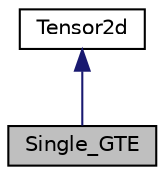 digraph "Single_GTE"
{
  edge [fontname="Helvetica",fontsize="10",labelfontname="Helvetica",labelfontsize="10"];
  node [fontname="Helvetica",fontsize="10",shape=record];
  Node1 [label="Single_GTE",height=0.2,width=0.4,color="black", fillcolor="grey75", style="filled", fontcolor="black"];
  Node2 -> Node1 [dir="back",color="midnightblue",fontsize="10",style="solid",fontname="Helvetica"];
  Node2 [label="Tensor2d",height=0.2,width=0.4,color="black", fillcolor="white", style="filled",URL="$classtemplate__Tensor2.html",tooltip="Class to store a rank-2 (complex) tensor, i.e., a matrix: "];
}
